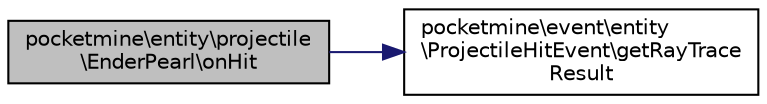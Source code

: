 digraph "pocketmine\entity\projectile\EnderPearl\onHit"
{
 // INTERACTIVE_SVG=YES
 // LATEX_PDF_SIZE
  edge [fontname="Helvetica",fontsize="10",labelfontname="Helvetica",labelfontsize="10"];
  node [fontname="Helvetica",fontsize="10",shape=record];
  rankdir="LR";
  Node1 [label="pocketmine\\entity\\projectile\l\\EnderPearl\\onHit",height=0.2,width=0.4,color="black", fillcolor="grey75", style="filled", fontcolor="black",tooltip=" "];
  Node1 -> Node2 [color="midnightblue",fontsize="10",style="solid",fontname="Helvetica"];
  Node2 [label="pocketmine\\event\\entity\l\\ProjectileHitEvent\\getRayTrace\lResult",height=0.2,width=0.4,color="black", fillcolor="white", style="filled",URL="$d3/d75/classpocketmine_1_1event_1_1entity_1_1_projectile_hit_event.html#addf6091efc06869f310cfcdc937d1e6d",tooltip=" "];
}
